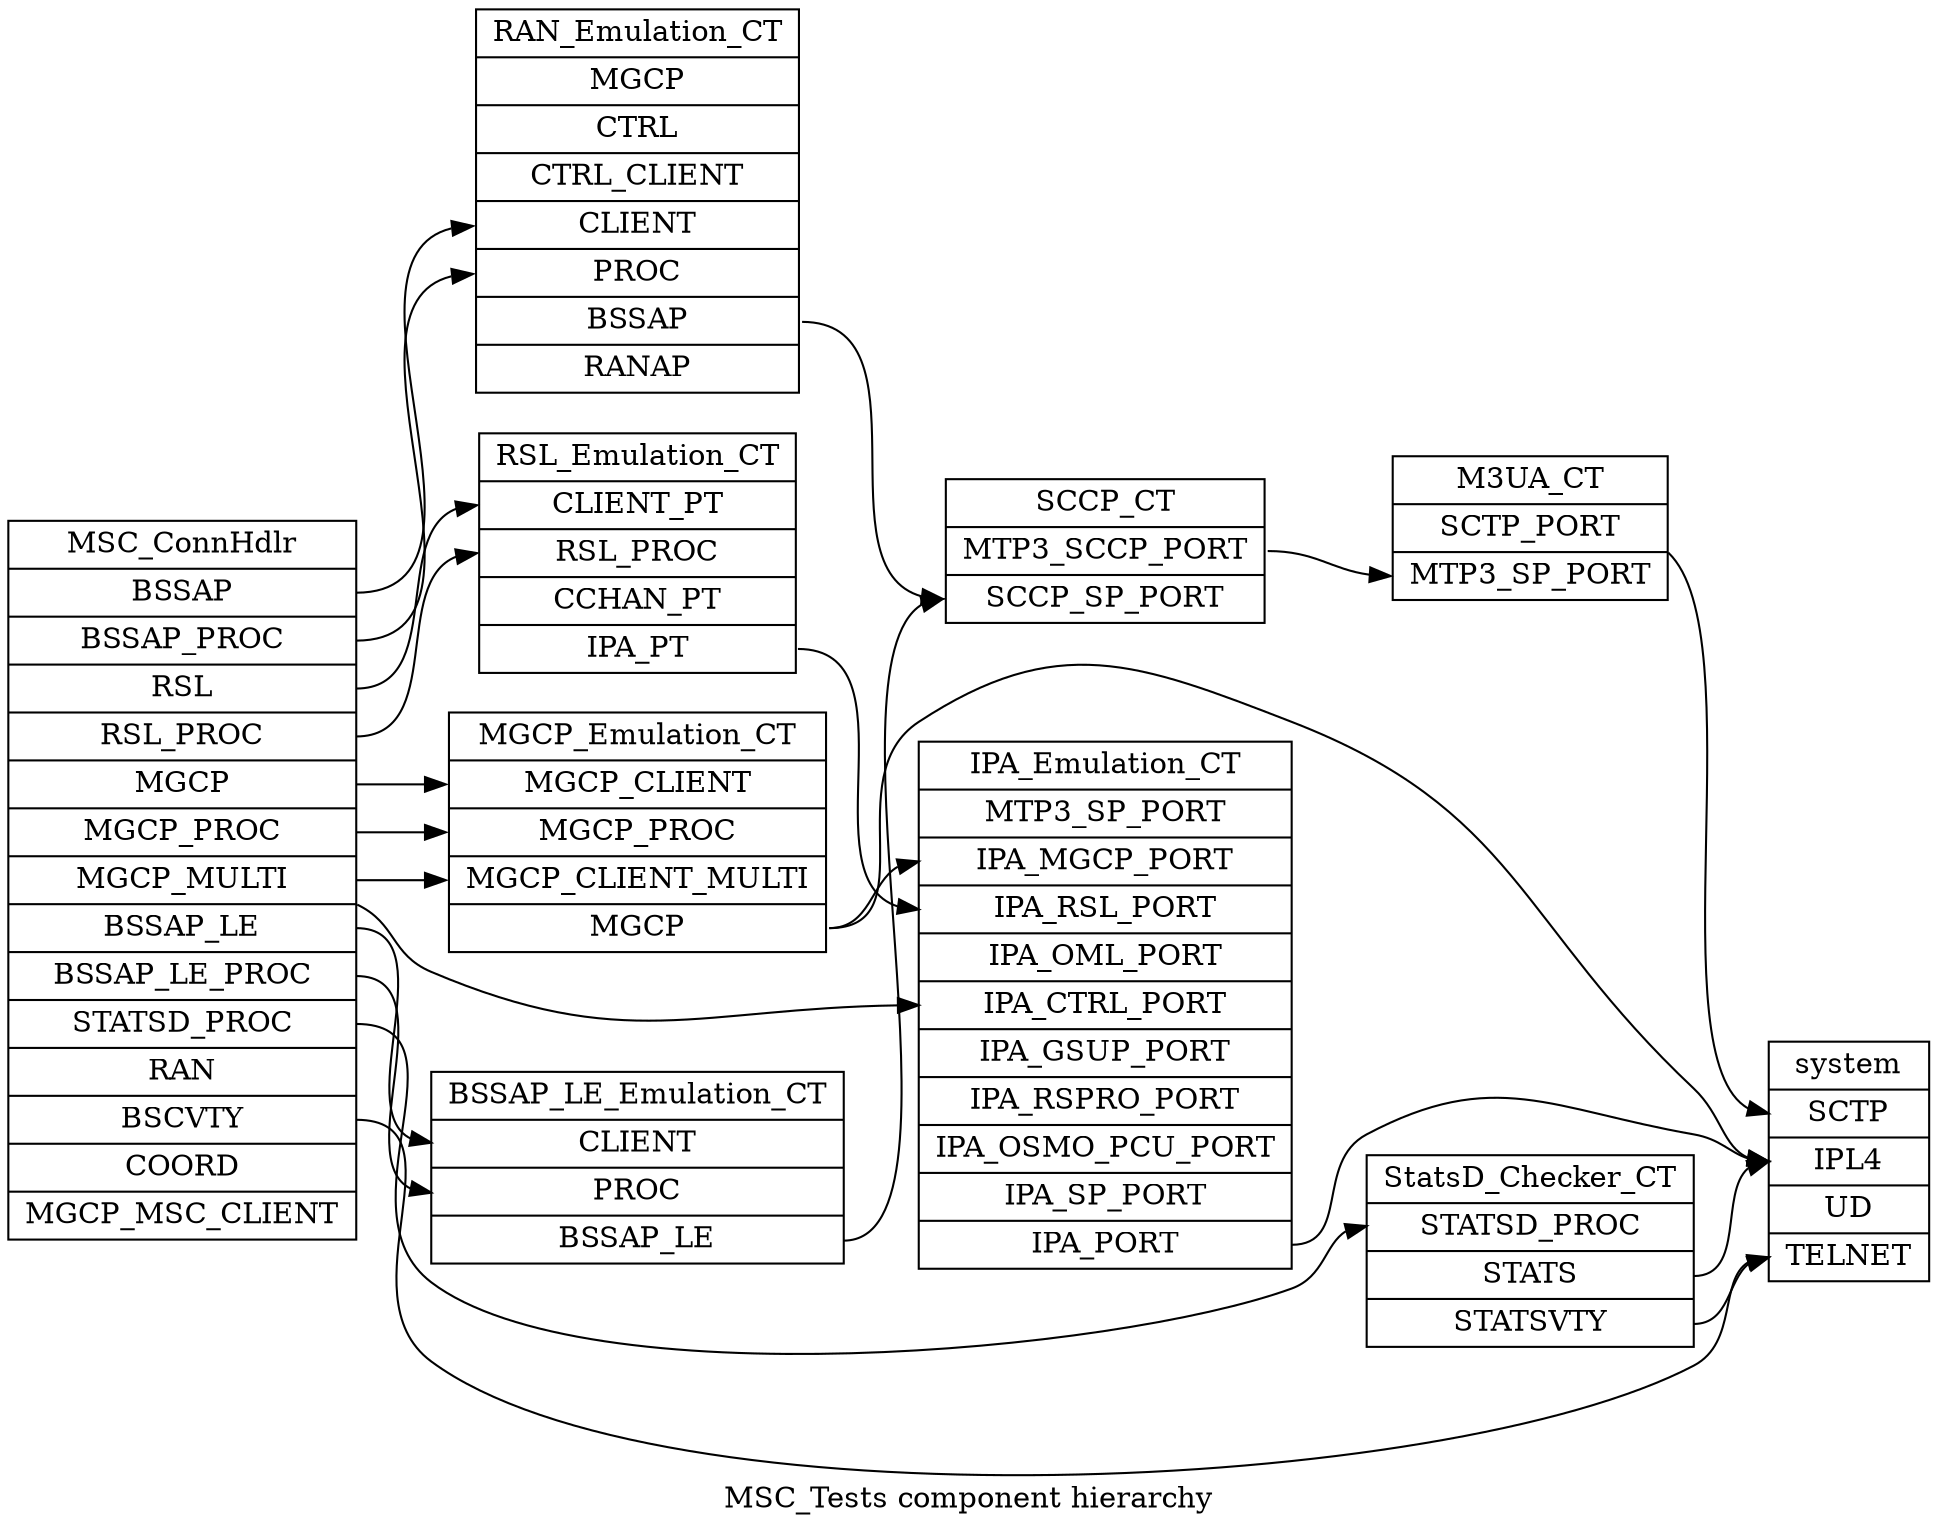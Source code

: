 digraph G {
	rankdir = LR;
	label = "MSC_Tests component hierarchy";

	"MSC_ConnHdlr" [
		shape = "record"
		label = "<f0> MSC_ConnHdlr | <BSSAP> BSSAP | <BSSAP_PROC> BSSAP_PROC | <RSL> RSL | <RSL_PROC> RSL_PROC | <MGCP> MGCP | <MGCP_PROC> MGCP_PROC | <MGCP_MULTI> MGCP_MULTI | <BSSAP_LE> BSSAP_LE | <BSSAP_LE_PROC> BSSAP_LE_PROC | <STATSD_PROC> STATSD_PROC | <RAN> RAN | <BSCVTY> BSCVTY | <COORD> COORD | <MGCP_MSC_CLIENT> MGCP_MSC_CLIENT"
	];

	"RAN_Emulation_CT" [
		shape = "record"
		label = "<f0> RAN_Emulation_CT | <MGCP> MGCP | <CTRL> CTRL | <CTRL_CLIENT> CTRL_CLIENT | <CLIENT> CLIENT | <PROC> PROC | <BSSAP> BSSAP | <RANAP> RANAP"
	];
	"RAN_Emulation_CT":BSSAP -> "SCCP_CT":SCCP_SP_PORT
	"MSC_ConnHdlr":BSSAP -> "RAN_Emulation_CT":CLIENT
	"MSC_ConnHdlr":BSSAP_PROC -> "RAN_Emulation_CT":PROC
	"MSC_ConnHdlr":IPA_CTRL -> "IPA_Emulation_CT":IPA_CTRL_PORT

	"RSL_Emulation_CT" [
		shape = "record"
		label = "<f0> RSL_Emulation_CT | <CLIENT_PT> CLIENT_PT | <RSL_PROC> RSL_PROC | <CCHAN_PT> CCHAN_PT | <IPA_PT> IPA_PT"
	]
	"RSL_Emulation_CT":IPA_PT -> "IPA_Emulation_CT":IPA_RSL_PORT
	"MSC_ConnHdlr":RSL -> "RSL_Emulation_CT":CLIENT_PT
	"MSC_ConnHdlr":RSL_PROC -> "RSL_Emulation_CT":RSL_PROC

	"BSSAP_LE_Emulation_CT" [
		shape = "record"
		label = "<f0> BSSAP_LE_Emulation_CT | <CLIENT> CLIENT | <PROC> PROC | <BSSAP_LE> BSSAP_LE"
	]
	"BSSAP_LE_Emulation_CT":BSSAP_LE -> "SCCP_CT":SCCP_SP_PORT
	"MSC_ConnHdlr":BSSAP_LE -> "BSSAP_LE_Emulation_CT":CLIENT
	"MSC_ConnHdlr":BSSAP_LE_PROC -> "BSSAP_LE_Emulation_CT":PROC

	"SCCP_CT" [
		shape = "record"
		label = "<f0> SCCP_CT | <MTP3_SCCP_PORT> MTP3_SCCP_PORT | <SCCP_SP_PORT> SCCP_SP_PORT"
	];
	"SCCP_CT":MTP3_SCCP_PORT -> "M3UA_CT":MTP3_SP_PORT

	"M3UA_CT" [

		shape = "record"
		label = "<f0> M3UA_CT | <STCP_PORT> SCTP_PORT | <MTP3_SP_PORT> MTP3_SP_PORT"
	];
	"M3UA_CT":SCTP_PORT -> "system":SCTP


	"StatsD_Checker_CT" [
		shape = "record"
		label = "<f0> StatsD_Checker_CT | <STATSD_PROC> STATSD_PROC | <STATS> STATS | <STATSVTY> STATSVTY"
	]
	"StatsD_Checker_CT":STATS -> "system":IPL4
	"StatsD_Checker_CT":STATSVTY -> "system":TELNET
	"MSC_ConnHdlr":STATSD_PROC -> "StatsD_Checker_CT":STATSD_PROC


	"MGCP_Emulation_CT" [
		shape = "record"
		label = "<f0> MGCP_Emulation_CT | <MGCP_CLIENT> MGCP_CLIENT | <MGCP_PROC> MGCP_PROC | <MGCP_CLIENT_MULTI> MGCP_CLIENT_MULTI | <MGCP> MGCP"
	]
	"MGCP_Emulation_CT":MGCP -> "system":IPL4
	"MGCP_Emulation_CT":MGCP -> "IPA_Emulation_CT":IPA_MGCP_PORT
	"MSC_ConnHdlr":MGCP -> "MGCP_Emulation_CT":MGCP_CLIENT
	"MSC_ConnHdlr":MGCP_PROC -> "MGCP_Emulation_CT":MGCP_PROC
	"MSC_ConnHdlr":MGCP_MULTI -> "MGCP_Emulation_CT":MGCP_CLIENT_MULTI
	"MSC_ConnHdlr":BSCVTY -> "system":TELNET


	"IPA_Emulation_CT" [
		shape = "record"
		label = "<f0> IPA_Emulation_CT | <MTP3_SP_PORT> MTP3_SP_PORT | <IPA_MGCP_PORT> IPA_MGCP_PORT | <IPA_RSL_PORT> IPA_RSL_PORT | <IPA_OML_PORT> IPA_OML_PORT | <IPA_CTRL_PORT> IPA_CTRL_PORT | <IPA_GSUP_PORT> IPA_GSUP_PORT | <IPA_RSPRO_PORT> IPA_RSPRO_PORT | <IPA_OSMO_PCU_PORT> IPA_OSMO_PCU_PORT | <IPA_SP_PORT> IPA_SP_PORT | <IPA_PORT> IPA_PORT"
	];
	"IPA_Emulation_CT":IPA_PORT -> "system":IPL4


	"system" [
		shape = "record"
		label = "<f0> system | <SCTP> SCTP | <IPL4> IPL4 | <UD> UD | <TELNET> TELNET"
	];
}
